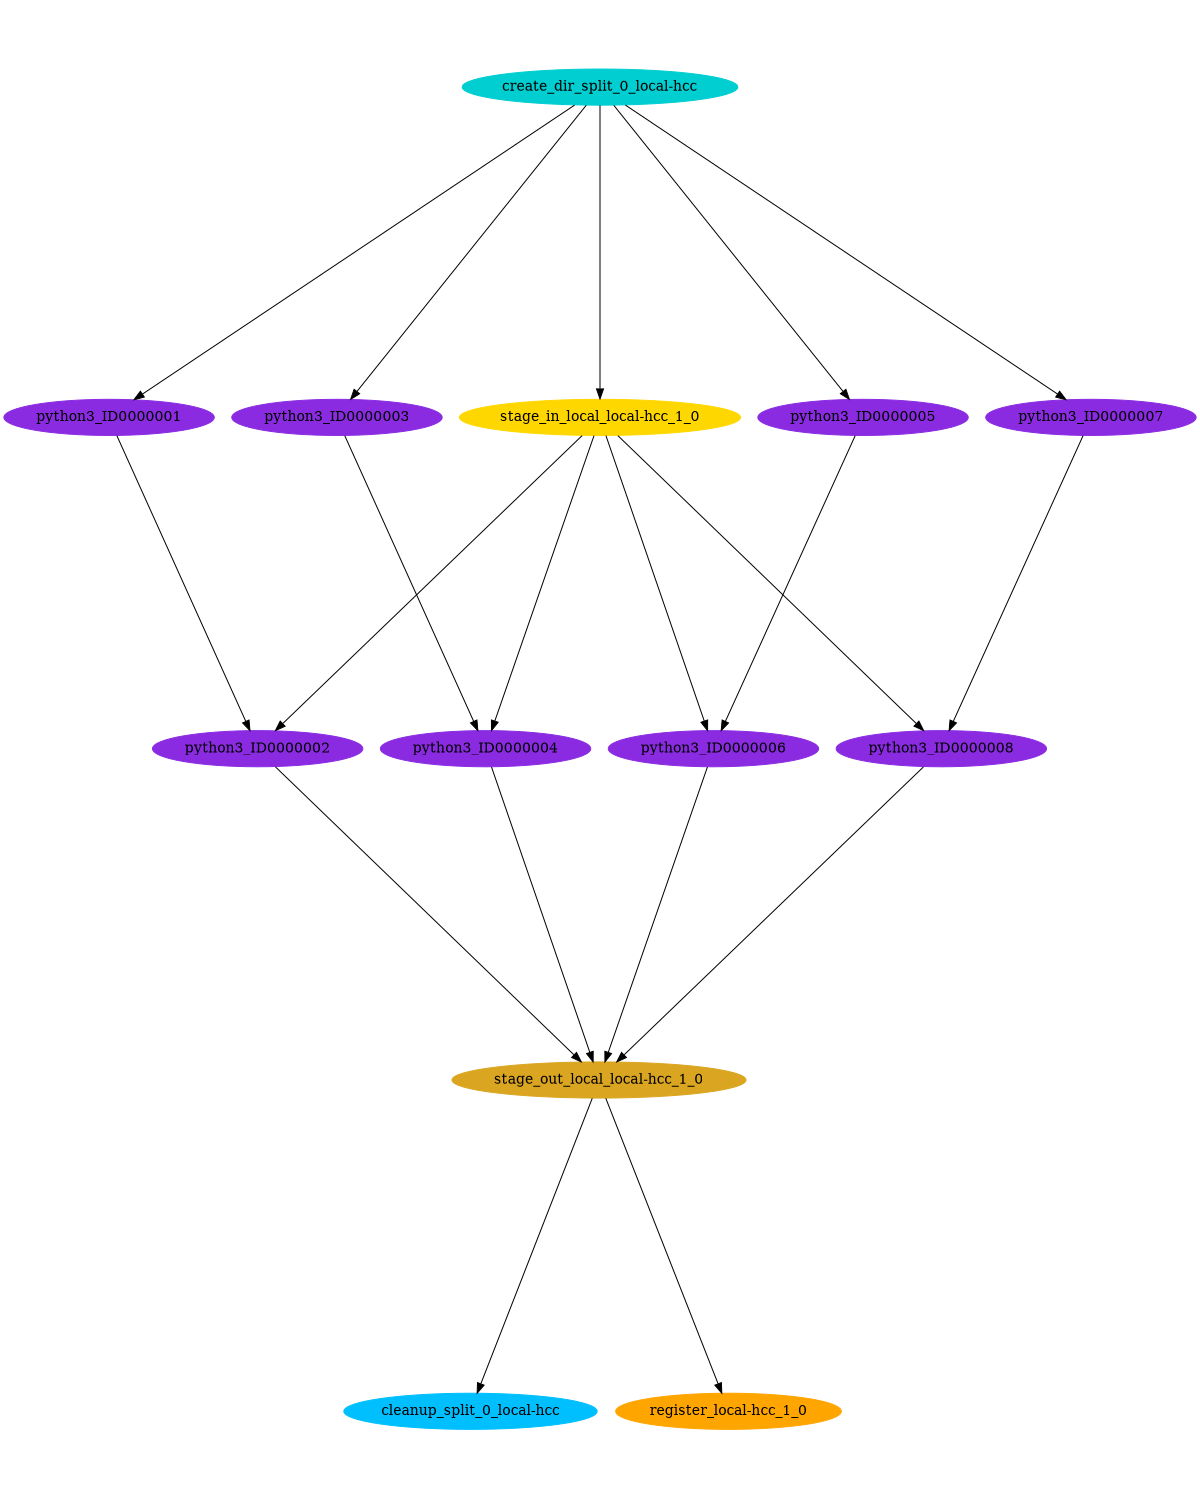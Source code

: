 digraph E {
size="8.0,10.0"
ratio=fill
node [shape=ellipse]
edge [arrowhead=normal, arrowsize=1.0]
	"cleanup_split_0_local-hcc" [color=deepskyblue,style=filled,label="cleanup_split_0_local-hcc"]
	"python3_ID0000001" [color=blueviolet,style=filled,label="python3_ID0000001"]
	"python3_ID0000002" [color=blueviolet,style=filled,label="python3_ID0000002"]
	"create_dir_split_0_local-hcc" [color=darkturquoise,style=filled,label="create_dir_split_0_local-hcc"]
	"python3_ID0000003" [color=blueviolet,style=filled,label="python3_ID0000003"]
	"python3_ID0000004" [color=blueviolet,style=filled,label="python3_ID0000004"]
	"python3_ID0000005" [color=blueviolet,style=filled,label="python3_ID0000005"]
	"python3_ID0000006" [color=blueviolet,style=filled,label="python3_ID0000006"]
	"python3_ID0000007" [color=blueviolet,style=filled,label="python3_ID0000007"]
	"python3_ID0000008" [color=blueviolet,style=filled,label="python3_ID0000008"]
	"stage_out_local_local-hcc_1_0" [color=goldenrod,style=filled,label="stage_out_local_local-hcc_1_0"]
	"stage_in_local_local-hcc_1_0" [color=gold,style=filled,label="stage_in_local_local-hcc_1_0"]
	"register_local-hcc_1_0" [color=orange,style=filled,label="register_local-hcc_1_0"]

	"python3_ID0000001" -> "python3_ID0000002"
	"python3_ID0000002" -> "stage_out_local_local-hcc_1_0"
	"create_dir_split_0_local-hcc" -> "python3_ID0000003"
	"create_dir_split_0_local-hcc" -> "python3_ID0000005"
	"create_dir_split_0_local-hcc" -> "python3_ID0000007"
	"create_dir_split_0_local-hcc" -> "stage_in_local_local-hcc_1_0"
	"create_dir_split_0_local-hcc" -> "python3_ID0000001"
	"python3_ID0000003" -> "python3_ID0000004"
	"python3_ID0000004" -> "stage_out_local_local-hcc_1_0"
	"python3_ID0000005" -> "python3_ID0000006"
	"python3_ID0000006" -> "stage_out_local_local-hcc_1_0"
	"python3_ID0000007" -> "python3_ID0000008"
	"python3_ID0000008" -> "stage_out_local_local-hcc_1_0"
	"stage_out_local_local-hcc_1_0" -> "cleanup_split_0_local-hcc"
	"stage_out_local_local-hcc_1_0" -> "register_local-hcc_1_0"
	"stage_in_local_local-hcc_1_0" -> "python3_ID0000004"
	"stage_in_local_local-hcc_1_0" -> "python3_ID0000006"
	"stage_in_local_local-hcc_1_0" -> "python3_ID0000008"
	"stage_in_local_local-hcc_1_0" -> "python3_ID0000002"
}
